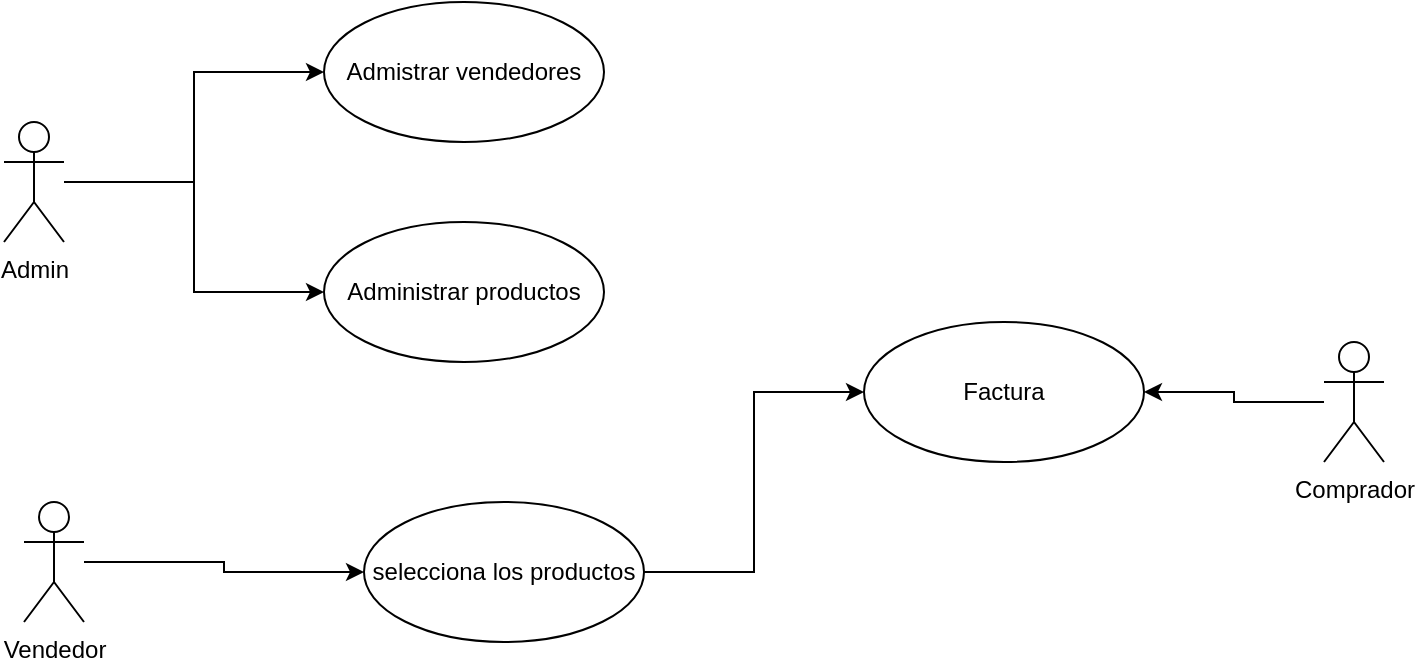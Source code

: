 <mxfile version="21.0.8" type="github">
  <diagram name="Página-1" id="jZdB5S3X_HLvqlEqnEEI">
    <mxGraphModel dx="839" dy="464" grid="1" gridSize="10" guides="1" tooltips="1" connect="1" arrows="1" fold="1" page="1" pageScale="1" pageWidth="827" pageHeight="1169" math="0" shadow="0">
      <root>
        <mxCell id="0" />
        <mxCell id="1" parent="0" />
        <mxCell id="kXDqmsoopicWjOemzrQE-11" style="edgeStyle=orthogonalEdgeStyle;rounded=0;orthogonalLoop=1;jettySize=auto;html=1;" edge="1" parent="1" source="3SlA_AyJGMBYoSnjObg2-1" target="kXDqmsoopicWjOemzrQE-10">
          <mxGeometry relative="1" as="geometry" />
        </mxCell>
        <mxCell id="3SlA_AyJGMBYoSnjObg2-1" value="Vendedor" style="shape=umlActor;verticalLabelPosition=bottom;verticalAlign=top;html=1;" parent="1" vertex="1">
          <mxGeometry x="110" y="260" width="30" height="60" as="geometry" />
        </mxCell>
        <mxCell id="kXDqmsoopicWjOemzrQE-8" style="edgeStyle=orthogonalEdgeStyle;rounded=0;orthogonalLoop=1;jettySize=auto;html=1;" edge="1" parent="1" source="3SlA_AyJGMBYoSnjObg2-2" target="kXDqmsoopicWjOemzrQE-6">
          <mxGeometry relative="1" as="geometry" />
        </mxCell>
        <mxCell id="kXDqmsoopicWjOemzrQE-9" style="edgeStyle=orthogonalEdgeStyle;rounded=0;orthogonalLoop=1;jettySize=auto;html=1;entryX=0;entryY=0.5;entryDx=0;entryDy=0;" edge="1" parent="1" source="3SlA_AyJGMBYoSnjObg2-2" target="kXDqmsoopicWjOemzrQE-7">
          <mxGeometry relative="1" as="geometry">
            <mxPoint x="200" y="200" as="targetPoint" />
          </mxGeometry>
        </mxCell>
        <mxCell id="3SlA_AyJGMBYoSnjObg2-2" value="Admin" style="shape=umlActor;verticalLabelPosition=bottom;verticalAlign=top;html=1;" parent="1" vertex="1">
          <mxGeometry x="100" y="70" width="30" height="60" as="geometry" />
        </mxCell>
        <mxCell id="kXDqmsoopicWjOemzrQE-4" style="edgeStyle=orthogonalEdgeStyle;rounded=0;orthogonalLoop=1;jettySize=auto;html=1;" edge="1" parent="1" source="kXDqmsoopicWjOemzrQE-1" target="kXDqmsoopicWjOemzrQE-2">
          <mxGeometry relative="1" as="geometry" />
        </mxCell>
        <mxCell id="kXDqmsoopicWjOemzrQE-1" value="Comprador" style="shape=umlActor;verticalLabelPosition=bottom;verticalAlign=top;html=1;" vertex="1" parent="1">
          <mxGeometry x="760" y="180" width="30" height="60" as="geometry" />
        </mxCell>
        <mxCell id="kXDqmsoopicWjOemzrQE-2" value="Factura" style="ellipse;whiteSpace=wrap;html=1;" vertex="1" parent="1">
          <mxGeometry x="530" y="170" width="140" height="70" as="geometry" />
        </mxCell>
        <mxCell id="kXDqmsoopicWjOemzrQE-6" value="Admistrar vendedores" style="ellipse;whiteSpace=wrap;html=1;" vertex="1" parent="1">
          <mxGeometry x="260" y="10" width="140" height="70" as="geometry" />
        </mxCell>
        <mxCell id="kXDqmsoopicWjOemzrQE-7" value="Administrar productos" style="ellipse;whiteSpace=wrap;html=1;" vertex="1" parent="1">
          <mxGeometry x="260" y="120" width="140" height="70" as="geometry" />
        </mxCell>
        <mxCell id="kXDqmsoopicWjOemzrQE-12" style="edgeStyle=orthogonalEdgeStyle;rounded=0;orthogonalLoop=1;jettySize=auto;html=1;entryX=0;entryY=0.5;entryDx=0;entryDy=0;" edge="1" parent="1" source="kXDqmsoopicWjOemzrQE-10" target="kXDqmsoopicWjOemzrQE-2">
          <mxGeometry relative="1" as="geometry" />
        </mxCell>
        <mxCell id="kXDqmsoopicWjOemzrQE-10" value="selecciona los productos" style="ellipse;whiteSpace=wrap;html=1;" vertex="1" parent="1">
          <mxGeometry x="280" y="260" width="140" height="70" as="geometry" />
        </mxCell>
      </root>
    </mxGraphModel>
  </diagram>
</mxfile>
